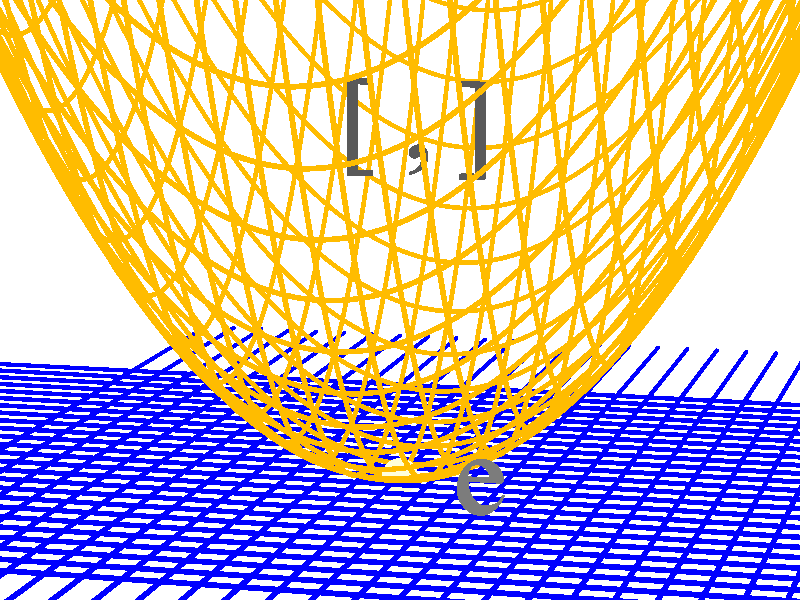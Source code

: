 #include "colors.inc"   
#include "functions.inc"  
#include "stones.inc" // pre-defined scene elements
#include "textures.inc" // pre-defined scene elements
#include "shapes.inc"
#include "glass.inc"
#include "metals.inc"
#include "woods.inc"
camera {
location <8, 2, 2>
look_at <0,0.5,0>
angle 15
}
background { color White } // to make the torus easy to see
light_source { <10, 1, -5> White }
   
#declare r=0.007;

#declare s=sphere_sweep {
    cubic_spline
    7,
    <-3, 9, 0>, r,
    <-2, 4, 0>, r,
    <-1, 1, 0>, r,
    < 0, 0, 0>, r,
    < 1, 1, 0>, r,
    < 2, 4, 0>, r
    < 3, 9, 0>, r
    tolerance 0.1

   }  // end of sphere_sweep object  
   
#declare w=union {
object { s }
object { s translate <0,0.01,0.1> }
object { s translate <0,0.04,0.2> }
object { s translate <0,0.09,0.3> } 
object { s translate <0,0.16,0.4> }
object { s translate <0,0.25,0.5> }
object { s translate <0,0.36,0.6> }  
object { s translate <0,0.01,-0.1> }
object { s translate <0,0.04,-0.2> }
object { s translate <0,0.09,-0.3> } 
object { s translate <0,0.16,-0.4> }
object { s translate <0,0.25,-0.5> }
object { s translate <0,0.36,-0.6> } 
object { s translate <0,0.49,0.7> }
object { s translate <0,0.64,0.8> }
object { s translate <0,0.81,0.9> } 
object { s translate <0,1,1> }
object { s translate <0,1.21,1.1> }
object { s translate <0,1.44,1.2> }  
object { s translate <0,0.49,-0.7> }
object { s translate <0,0.64,-0.8> }
object { s translate <0,0.81,-0.9> } 
object { s translate <0,1,-1> }
object { s translate <0,1.21,-1.1> }
object { s translate <0,1.44,-1.2> }      
texture{
     
pigment {
onion
color_map {
[0 color rgbt<1,0.5,0,0>]
[0.5 color rgbt<1,0.5,0,1>]

}
scale <2,2,2>
}} 
//pigment{ color rgbf<0,1,1,0.5>}
      finish { ambient .1
diffuse .4
reflection .25
specular 1
metallic}
}      

    

                                                                


#declare p=parametric {
  function { u*sin (v) },            // x-axis
  function { 0 },                         // y-axis
  function { u*cos (v) }             // z-axis
  <0,0>, <1,2*pi>
  // contained_by { sphere { 0,1 } } // texturing problem, use box instead to see!
  contained_by { box { <-10,-10,-10>, <10,10,10> } }
  // max_gradient 2
  accuracy 0.005        // 0.001 default, lower slower but better
  precompute 15 x,y,z   // precompute [x,y,z] normally gives faster rendering (<=20)
  uv_mapping
texture {
pigment {
gradient u 
color_map {
[0 color rgbt<0,0,1,0.5>]
[0.5 color rgbt<0,0,1,1>]

}
scale 1
}
finish {phong 0.6 phong_size 20}
}
}

      
      
#declare ss=sphere_sweep {
    cubic_spline
    7,
    <-3, 0, 0>, r,
    <-2, 0, 0>, r,
    <-1, 0, 0>, r,
    < 0, 0, 0>, r,
    < 1, 0, 0>, r,
    < 2, 0, 0>, r
    < 3, 0, 0>, r
    tolerance 0.1

   } 
   


           
      
      
      
      
      
      
#declare ww=union {
object { ss }
object { ss translate <0,0,0.1> }
object { ss translate <0,0,0.2> }
object { ss translate <0,0,0.3> } 
object { ss translate <0,0,0.4> }
object { ss translate <0,0,0.5> }
object { ss translate <0,0,0.6> }  
object { ss translate <0,0,-0.1> }
object { ss translate <0,0,-0.2> }
object { ss translate <0,0,-0.3> } 
object { ss translate <0,0,-0.4> }
object { ss translate <0,0,-0.5> }
object { ss translate <0,0,-0.6> } 
object { ss translate <0,0,0.7> }
object { ss translate <0,0,0.8> }
object { ss translate <0,0,0.9> } 
object { ss translate <0,0,1> }
object { ss translate <0,0,1.1> }
object { ss translate <0,0,1.2> }  
object { ss translate <0,0,-0.7> }
object { ss translate <0,0,-0.8> }
object { ss translate <0,0,-0.9> } 
object { ss translate <0,0,-1> }
object { ss translate <0,0,-1.1> }
object { ss translate <0,0,-1.2> }      
texture{
     
pigment {
onion color_map {
[0 color rgbt<0,0,1,0>]
[0.3 color rgbt<0,0,1,1>]

}
scale <3,0,3>
}} 
//pigment{ color rgbf<0,1,1,0.5>}
      finish { ambient .1
diffuse .4
reflection .25
specular 1
metallic}
} 

     
w  
object{w rotate y*90}     
ww  
object{ww rotate y*90}
//p

text {
ttf "timrom.ttf" "e" 0.1, 0
texture {
pigment { color rgb<0.2,0.2,0.2,> }
finish {
ambient .1
diffuse .4
reflection .25
specular 1
metallic
}
}        
rotate y*-90   
translate x*2   
translate z*1    
translate y*0.2
scale 0.3
}  

text {
ttf "timrom.ttf" "[ , ]" 0.1, 0
texture {
pigment { color rgb<0.1,0.1,0.1,> }
finish {
ambient .1
diffuse .4
reflection .25
specular 1
metallic
}
}       
rotate y*-90   
translate y*3     
translate z*-0.5
scale 0.3
}         

#declare Lightbulb = object{

sphere { <0,0,0>,0.05 }

texture {
pigment {color rgb <1, 1, 0.7>}
finish {ambient .8 diffuse .6}
}      }



light_source {
<0, 0, 0>
color Yellow
looks_like { Lightbulb }
}